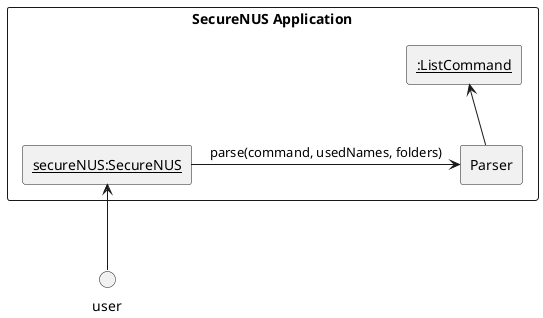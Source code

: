 @startuml
'https://plantuml.com/component-diagram

circle "user"

rectangle "SecureNUS Application" {
    rectangle "<u>secureNUS:SecureNUS"
    "user" -u-> "<u>secureNUS:SecureNUS"
    rectangle "Parser"
    "<u>secureNUS:SecureNUS" -r-> "Parser" : parse(command, usedNames, folders)
    rectangle "<u>:ListCommand"
    "Parser" -u-> "<u>:ListCommand"

'    "<u>secureNUS:SecureNUS" -r-> "<u>:ListCommand":execute(command)
'    rectangle "<u>basicPasswordData:BasicPassword"
'    "<u>:ListCommand" -u-> "<u>basicPasswordData:BasicPassword"
''
'    rectangle "<u>secureNUSData:SecretMaster"
'    "<u>:ListCommand" -d-> "<u>secureNUSData:SecretMaster": listSecrets(folderName)
'    "<u>:ListCommand" -d-> "<u>secureNUSData:SecretMaster": getSecretTypeInfo(secret)
'    rectangle "Backend"
'    "<u>secureNUS:SecureNUS" -r-> "Backend": updateStorage(ArrayList<Secret>)
'    rectangle "System out"
'    "<u>:ListCommand" -d-> "System out":println("List ...")
}

@enduml